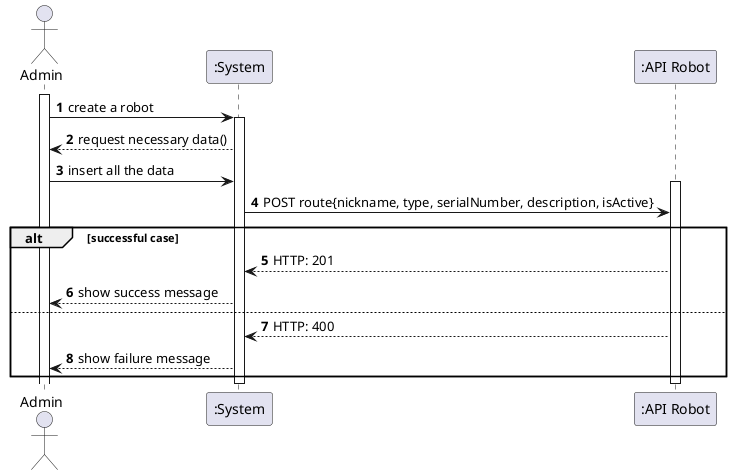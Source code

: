 @startuml
autonumber
'hide footbox
actor "Admin" as admin

participant ":System" as sys
participant ":API Robot" as robot

activate admin

admin -> sys: create a robot
activate sys

sys --> admin: request necessary data()
admin -> sys : insert all the data
activate robot
sys -> robot: POST route{nickname, type, serialNumber, description, isActive}

alt successful case
    robot --> sys: HTTP: 201
    sys --> admin: show success message
else
    robot --> sys: HTTP: 400
    sys --> admin: show failure message
end
deactivate robot
deactivate sys
@enduml